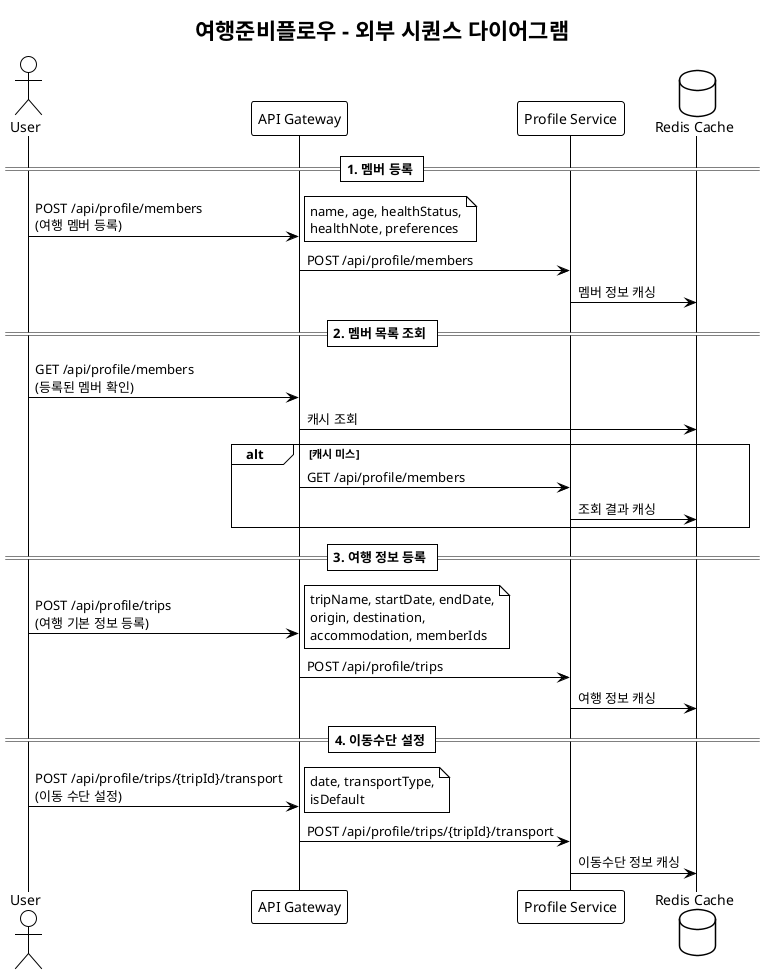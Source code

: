 @startuml
!theme mono

title 여행준비플로우 - 외부 시퀀스 다이어그램

actor User
participant "API Gateway" as Gateway
participant "Profile Service" as Profile
database "Redis Cache" as Redis

== 1. 멤버 등록 ==
User -> Gateway: POST /api/profile/members\n(여행 멤버 등록)
note right: name, age, healthStatus,\nhealthNote, preferences
Gateway -> Profile: POST /api/profile/members

Profile -> Redis: 멤버 정보 캐싱

== 2. 멤버 목록 조회 ==
User -> Gateway: GET /api/profile/members\n(등록된 멤버 확인)
Gateway -> Redis: 캐시 조회
alt 캐시 미스
    Gateway -> Profile: GET /api/profile/members
    Profile -> Redis: 조회 결과 캐싱
end

== 3. 여행 정보 등록 ==
User -> Gateway: POST /api/profile/trips\n(여행 기본 정보 등록)
note right: tripName, startDate, endDate,\norigin, destination,\naccommodation, memberIds
Gateway -> Profile: POST /api/profile/trips

Profile -> Redis: 여행 정보 캐싱

== 4. 이동수단 설정 ==
User -> Gateway: POST /api/profile/trips/{tripId}/transport\n(이동 수단 설정)
note right: date, transportType,\nisDefault
Gateway -> Profile: POST /api/profile/trips/{tripId}/transport

Profile -> Redis: 이동수단 정보 캐싱

@enduml